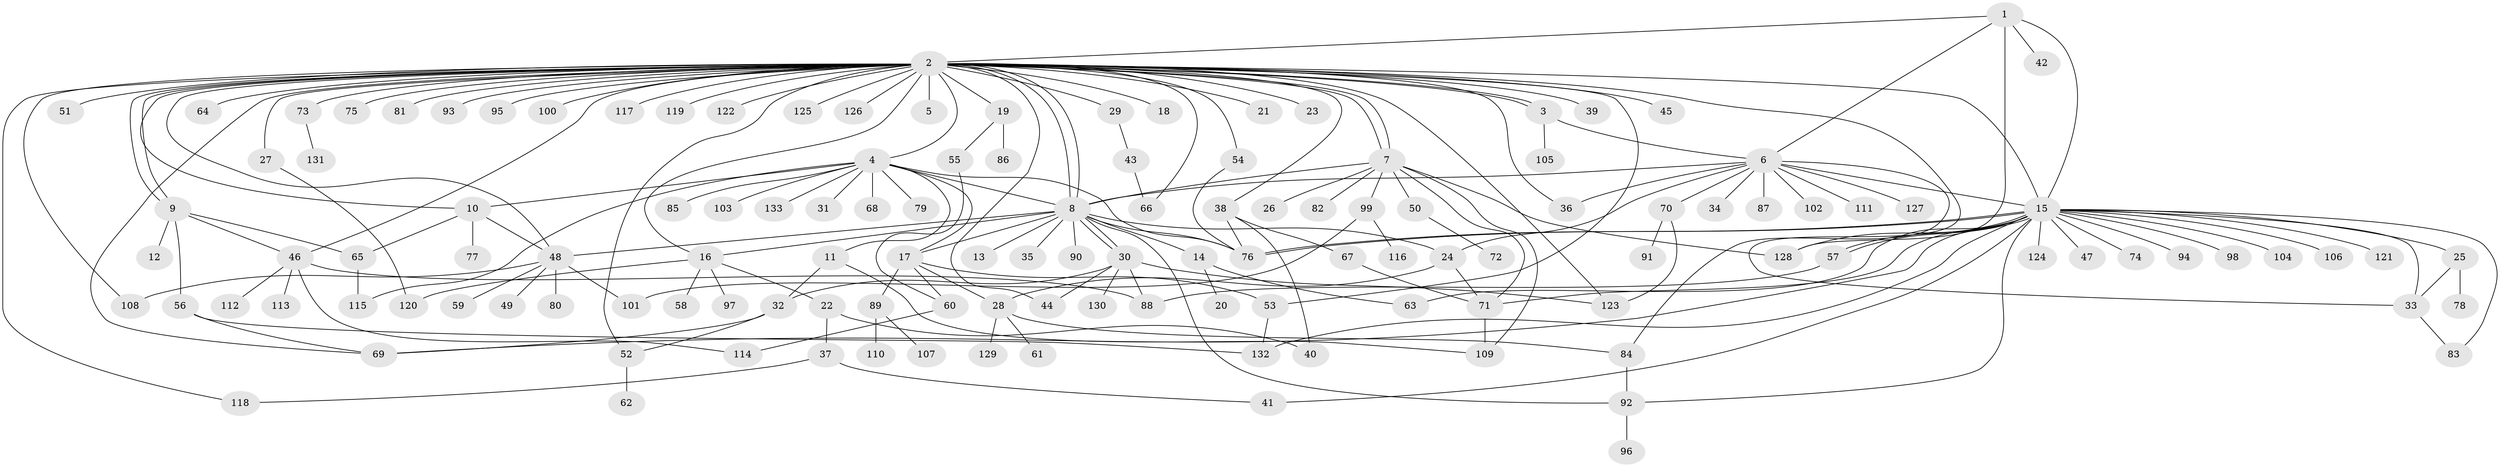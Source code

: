 // coarse degree distribution, {4: 0.043010752688172046, 49: 0.010752688172043012, 13: 0.010752688172043012, 1: 0.5053763440860215, 9: 0.03225806451612903, 16: 0.021505376344086023, 7: 0.021505376344086023, 5: 0.043010752688172046, 3: 0.08602150537634409, 2: 0.20430107526881722, 6: 0.010752688172043012, 8: 0.010752688172043012}
// Generated by graph-tools (version 1.1) at 2025/18/03/04/25 18:18:07]
// undirected, 133 vertices, 196 edges
graph export_dot {
graph [start="1"]
  node [color=gray90,style=filled];
  1;
  2;
  3;
  4;
  5;
  6;
  7;
  8;
  9;
  10;
  11;
  12;
  13;
  14;
  15;
  16;
  17;
  18;
  19;
  20;
  21;
  22;
  23;
  24;
  25;
  26;
  27;
  28;
  29;
  30;
  31;
  32;
  33;
  34;
  35;
  36;
  37;
  38;
  39;
  40;
  41;
  42;
  43;
  44;
  45;
  46;
  47;
  48;
  49;
  50;
  51;
  52;
  53;
  54;
  55;
  56;
  57;
  58;
  59;
  60;
  61;
  62;
  63;
  64;
  65;
  66;
  67;
  68;
  69;
  70;
  71;
  72;
  73;
  74;
  75;
  76;
  77;
  78;
  79;
  80;
  81;
  82;
  83;
  84;
  85;
  86;
  87;
  88;
  89;
  90;
  91;
  92;
  93;
  94;
  95;
  96;
  97;
  98;
  99;
  100;
  101;
  102;
  103;
  104;
  105;
  106;
  107;
  108;
  109;
  110;
  111;
  112;
  113;
  114;
  115;
  116;
  117;
  118;
  119;
  120;
  121;
  122;
  123;
  124;
  125;
  126;
  127;
  128;
  129;
  130;
  131;
  132;
  133;
  1 -- 2;
  1 -- 6;
  1 -- 15;
  1 -- 42;
  1 -- 128;
  2 -- 3;
  2 -- 3;
  2 -- 4;
  2 -- 5;
  2 -- 7;
  2 -- 7;
  2 -- 8;
  2 -- 8;
  2 -- 9;
  2 -- 9;
  2 -- 10;
  2 -- 15;
  2 -- 16;
  2 -- 18;
  2 -- 19;
  2 -- 21;
  2 -- 23;
  2 -- 27;
  2 -- 29;
  2 -- 33;
  2 -- 36;
  2 -- 38;
  2 -- 39;
  2 -- 44;
  2 -- 45;
  2 -- 46;
  2 -- 48;
  2 -- 51;
  2 -- 52;
  2 -- 53;
  2 -- 54;
  2 -- 64;
  2 -- 66;
  2 -- 69;
  2 -- 73;
  2 -- 75;
  2 -- 81;
  2 -- 93;
  2 -- 95;
  2 -- 100;
  2 -- 108;
  2 -- 117;
  2 -- 118;
  2 -- 119;
  2 -- 122;
  2 -- 123;
  2 -- 125;
  2 -- 126;
  3 -- 6;
  3 -- 105;
  4 -- 8;
  4 -- 10;
  4 -- 11;
  4 -- 17;
  4 -- 31;
  4 -- 68;
  4 -- 76;
  4 -- 79;
  4 -- 85;
  4 -- 103;
  4 -- 115;
  4 -- 133;
  6 -- 8;
  6 -- 15;
  6 -- 24;
  6 -- 34;
  6 -- 36;
  6 -- 70;
  6 -- 84;
  6 -- 87;
  6 -- 102;
  6 -- 111;
  6 -- 127;
  7 -- 8;
  7 -- 26;
  7 -- 50;
  7 -- 71;
  7 -- 82;
  7 -- 99;
  7 -- 109;
  7 -- 128;
  8 -- 13;
  8 -- 14;
  8 -- 16;
  8 -- 17;
  8 -- 24;
  8 -- 30;
  8 -- 30;
  8 -- 35;
  8 -- 48;
  8 -- 76;
  8 -- 90;
  8 -- 92;
  9 -- 12;
  9 -- 46;
  9 -- 56;
  9 -- 65;
  10 -- 48;
  10 -- 65;
  10 -- 77;
  11 -- 32;
  11 -- 109;
  14 -- 20;
  14 -- 63;
  15 -- 25;
  15 -- 33;
  15 -- 41;
  15 -- 47;
  15 -- 57;
  15 -- 57;
  15 -- 63;
  15 -- 69;
  15 -- 71;
  15 -- 74;
  15 -- 76;
  15 -- 76;
  15 -- 83;
  15 -- 92;
  15 -- 94;
  15 -- 98;
  15 -- 104;
  15 -- 106;
  15 -- 121;
  15 -- 124;
  15 -- 128;
  15 -- 132;
  16 -- 22;
  16 -- 58;
  16 -- 97;
  16 -- 120;
  17 -- 28;
  17 -- 53;
  17 -- 60;
  17 -- 89;
  19 -- 55;
  19 -- 86;
  22 -- 37;
  22 -- 40;
  24 -- 28;
  24 -- 71;
  25 -- 33;
  25 -- 78;
  27 -- 120;
  28 -- 61;
  28 -- 84;
  28 -- 129;
  29 -- 43;
  30 -- 32;
  30 -- 44;
  30 -- 88;
  30 -- 123;
  30 -- 130;
  32 -- 52;
  32 -- 69;
  33 -- 83;
  37 -- 41;
  37 -- 118;
  38 -- 40;
  38 -- 67;
  38 -- 76;
  43 -- 66;
  46 -- 88;
  46 -- 112;
  46 -- 113;
  46 -- 114;
  48 -- 49;
  48 -- 59;
  48 -- 80;
  48 -- 101;
  48 -- 108;
  50 -- 72;
  52 -- 62;
  53 -- 132;
  54 -- 76;
  55 -- 60;
  56 -- 69;
  56 -- 132;
  57 -- 88;
  60 -- 114;
  65 -- 115;
  67 -- 71;
  70 -- 91;
  70 -- 123;
  71 -- 109;
  73 -- 131;
  84 -- 92;
  89 -- 107;
  89 -- 110;
  92 -- 96;
  99 -- 101;
  99 -- 116;
}
